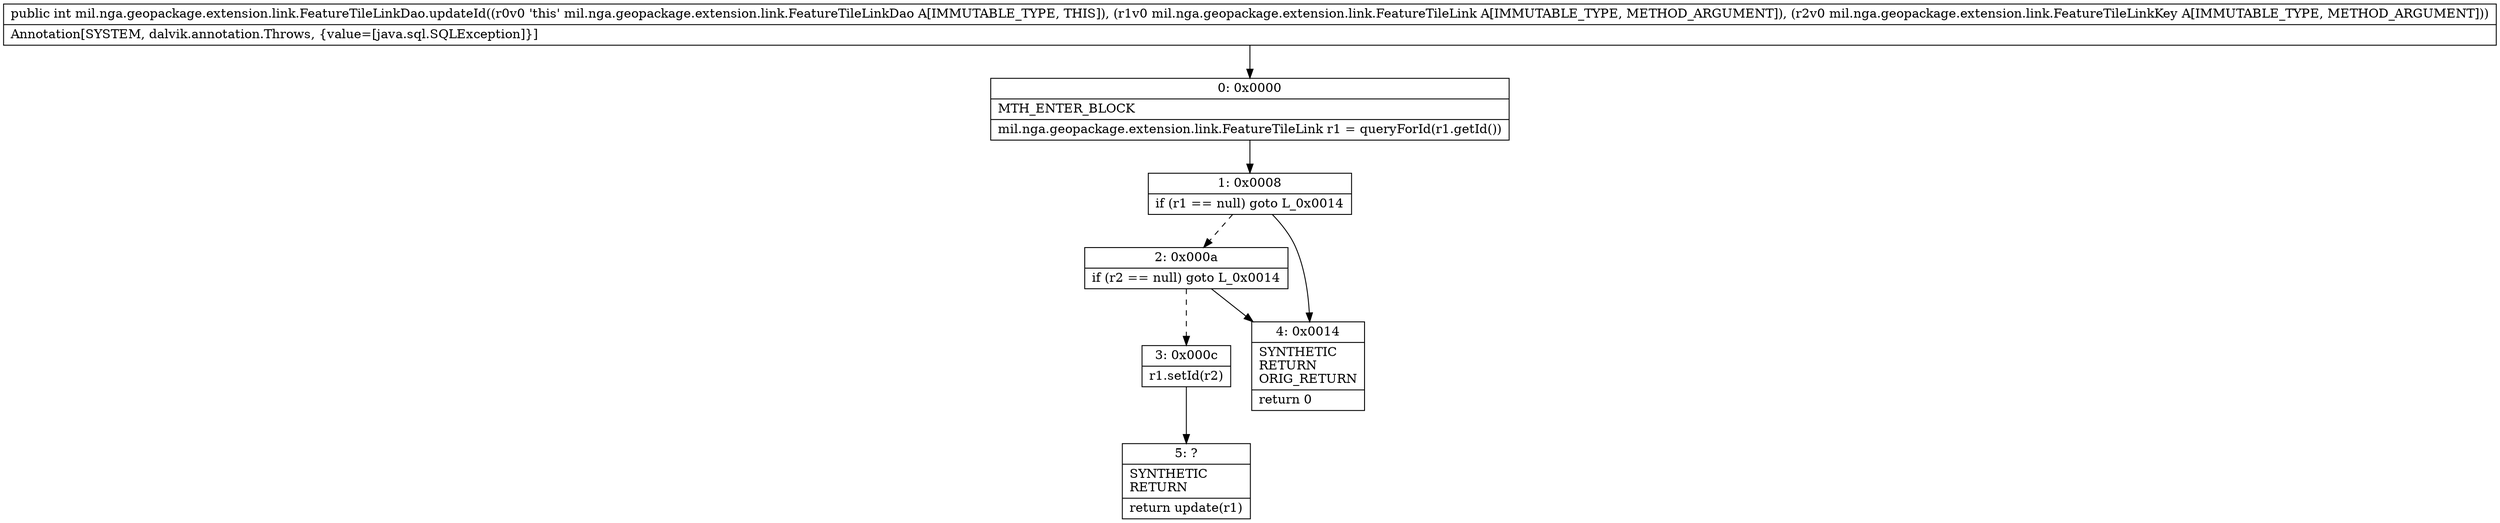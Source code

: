 digraph "CFG formil.nga.geopackage.extension.link.FeatureTileLinkDao.updateId(Lmil\/nga\/geopackage\/extension\/link\/FeatureTileLink;Lmil\/nga\/geopackage\/extension\/link\/FeatureTileLinkKey;)I" {
Node_0 [shape=record,label="{0\:\ 0x0000|MTH_ENTER_BLOCK\l|mil.nga.geopackage.extension.link.FeatureTileLink r1 = queryForId(r1.getId())\l}"];
Node_1 [shape=record,label="{1\:\ 0x0008|if (r1 == null) goto L_0x0014\l}"];
Node_2 [shape=record,label="{2\:\ 0x000a|if (r2 == null) goto L_0x0014\l}"];
Node_3 [shape=record,label="{3\:\ 0x000c|r1.setId(r2)\l}"];
Node_4 [shape=record,label="{4\:\ 0x0014|SYNTHETIC\lRETURN\lORIG_RETURN\l|return 0\l}"];
Node_5 [shape=record,label="{5\:\ ?|SYNTHETIC\lRETURN\l|return update(r1)\l}"];
MethodNode[shape=record,label="{public int mil.nga.geopackage.extension.link.FeatureTileLinkDao.updateId((r0v0 'this' mil.nga.geopackage.extension.link.FeatureTileLinkDao A[IMMUTABLE_TYPE, THIS]), (r1v0 mil.nga.geopackage.extension.link.FeatureTileLink A[IMMUTABLE_TYPE, METHOD_ARGUMENT]), (r2v0 mil.nga.geopackage.extension.link.FeatureTileLinkKey A[IMMUTABLE_TYPE, METHOD_ARGUMENT]))  | Annotation[SYSTEM, dalvik.annotation.Throws, \{value=[java.sql.SQLException]\}]\l}"];
MethodNode -> Node_0;
Node_0 -> Node_1;
Node_1 -> Node_2[style=dashed];
Node_1 -> Node_4;
Node_2 -> Node_3[style=dashed];
Node_2 -> Node_4;
Node_3 -> Node_5;
}

